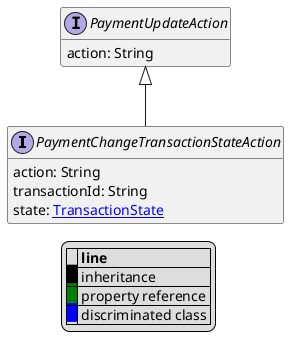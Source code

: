@startuml

hide empty fields
hide empty methods
legend
|= |= line |
|<back:black>   </back>| inheritance |
|<back:green>   </back>| property reference |
|<back:blue>   </back>| discriminated class |
endlegend
interface PaymentChangeTransactionStateAction [[PaymentChangeTransactionStateAction.svg]] extends PaymentUpdateAction {
    action: String
    transactionId: String
    state: [[TransactionState.svg TransactionState]]
}
interface PaymentUpdateAction [[PaymentUpdateAction.svg]]  {
    action: String
}





@enduml
